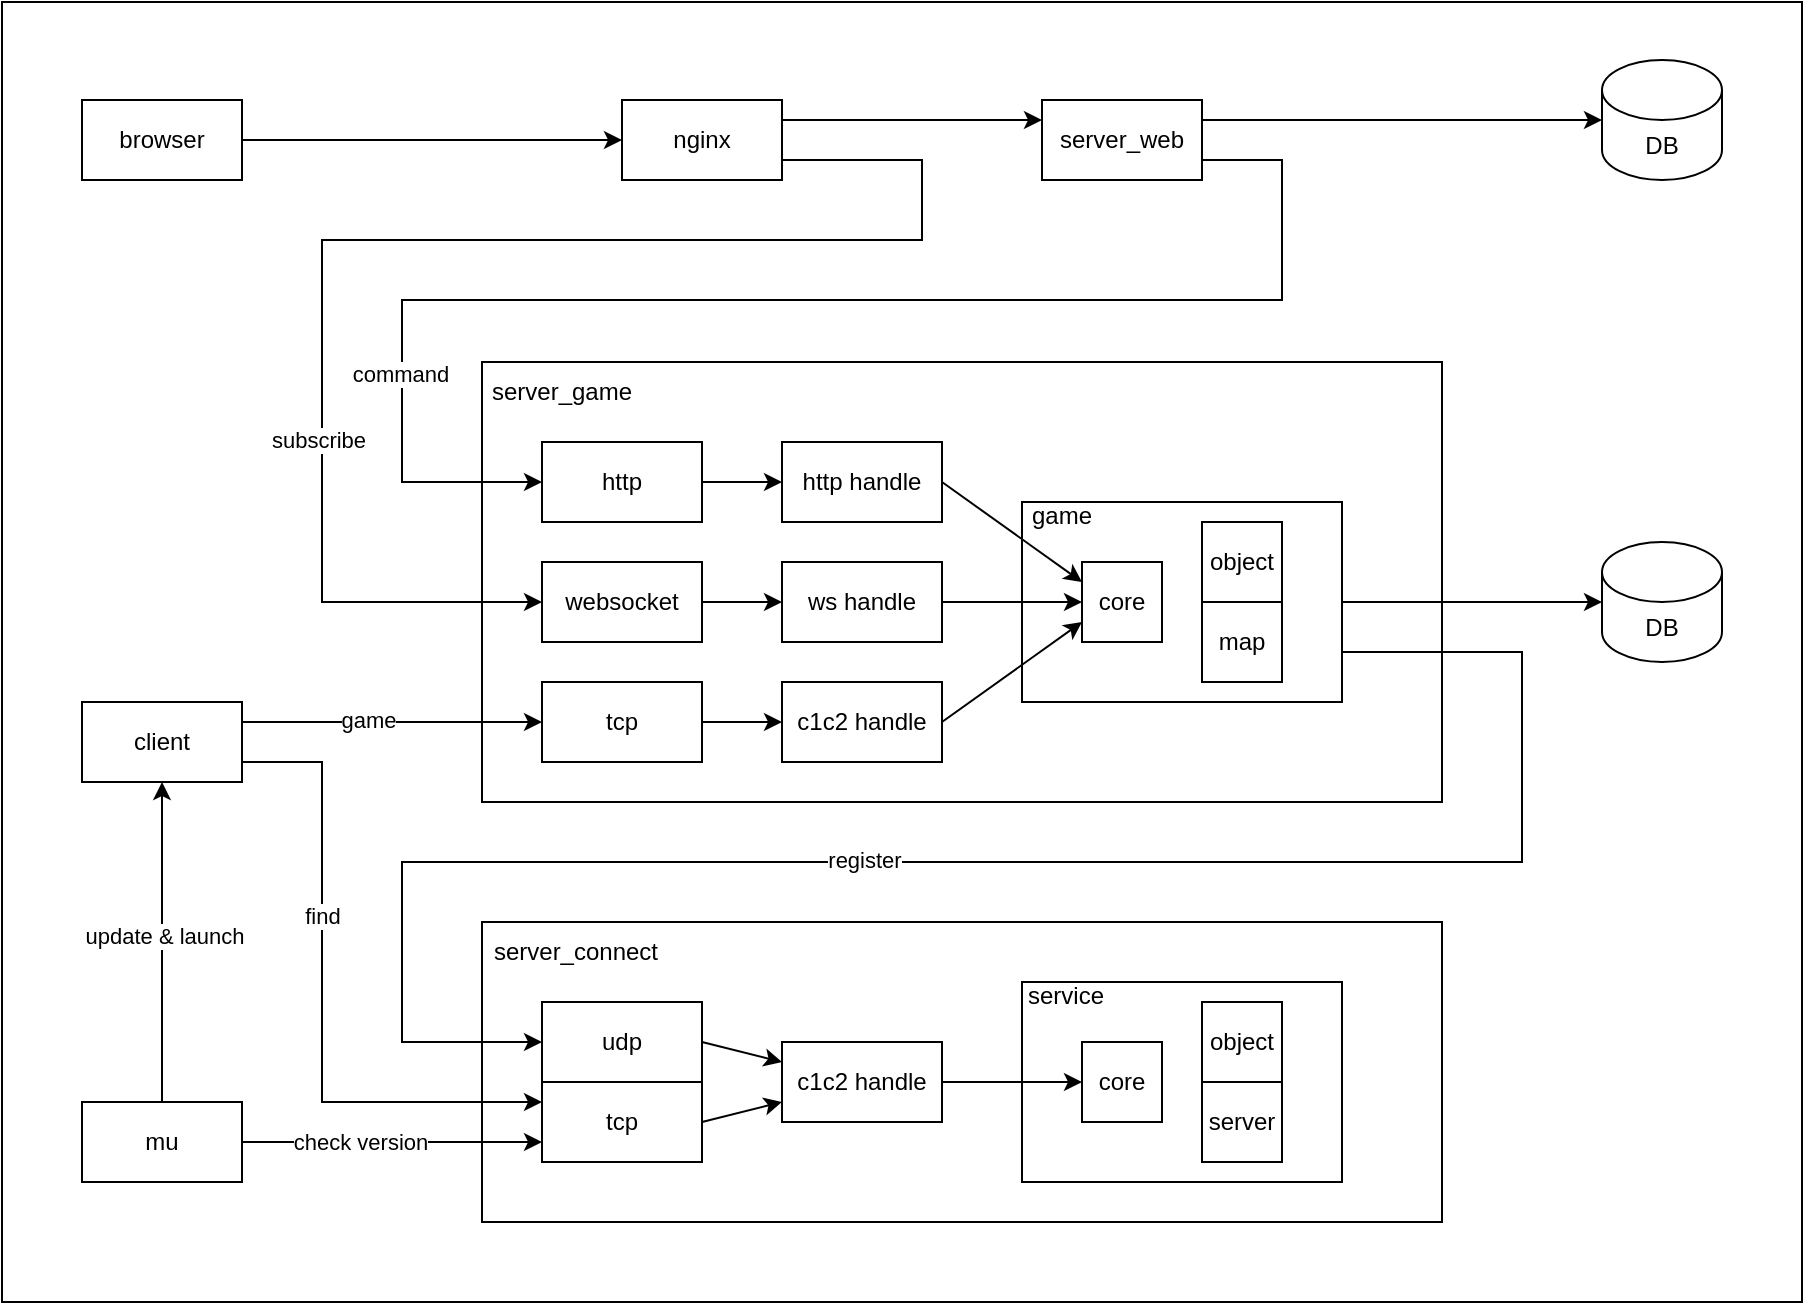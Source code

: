 <mxfile version="22.0.4" type="device">
  <diagram name="Page-1" id="erFOu0jPZcnaPFiZPLFr">
    <mxGraphModel dx="1363" dy="821" grid="1" gridSize="10" guides="1" tooltips="1" connect="1" arrows="1" fold="1" page="1" pageScale="1" pageWidth="1169" pageHeight="827" math="0" shadow="0">
      <root>
        <mxCell id="0" />
        <mxCell id="1" parent="0" />
        <mxCell id="kbl5L2O9h8Efh9OmafXO-36" value="" style="rounded=0;whiteSpace=wrap;html=1;" vertex="1" parent="1">
          <mxGeometry x="120" y="80" width="900" height="650" as="geometry" />
        </mxCell>
        <mxCell id="kpFYMuNnrzabu6qo-bZ7-1" value="" style="rounded=0;whiteSpace=wrap;html=1;" parent="1" vertex="1">
          <mxGeometry x="360" y="260" width="480" height="220" as="geometry" />
        </mxCell>
        <mxCell id="rW9Jt2JVrLwE_duKyx_v-4" value="" style="rounded=0;whiteSpace=wrap;html=1;" parent="1" vertex="1">
          <mxGeometry x="630" y="330" width="160" height="100" as="geometry" />
        </mxCell>
        <mxCell id="rW9Jt2JVrLwE_duKyx_v-1" value="object" style="rounded=0;whiteSpace=wrap;html=1;" parent="1" vertex="1">
          <mxGeometry x="720" y="340" width="40" height="40" as="geometry" />
        </mxCell>
        <mxCell id="rW9Jt2JVrLwE_duKyx_v-2" value="map" style="rounded=0;whiteSpace=wrap;html=1;" parent="1" vertex="1">
          <mxGeometry x="720" y="380" width="40" height="40" as="geometry" />
        </mxCell>
        <mxCell id="rW9Jt2JVrLwE_duKyx_v-3" value="core" style="rounded=0;whiteSpace=wrap;html=1;" parent="1" vertex="1">
          <mxGeometry x="660" y="360" width="40" height="40" as="geometry" />
        </mxCell>
        <mxCell id="rW9Jt2JVrLwE_duKyx_v-5" value="game" style="text;html=1;strokeColor=none;fillColor=none;align=center;verticalAlign=middle;whiteSpace=wrap;rounded=0;" parent="1" vertex="1">
          <mxGeometry x="620" y="322" width="60" height="30" as="geometry" />
        </mxCell>
        <mxCell id="rW9Jt2JVrLwE_duKyx_v-6" value="http" style="rounded=0;whiteSpace=wrap;html=1;" parent="1" vertex="1">
          <mxGeometry x="390" y="300" width="80" height="40" as="geometry" />
        </mxCell>
        <mxCell id="rW9Jt2JVrLwE_duKyx_v-7" value="http handle" style="rounded=0;whiteSpace=wrap;html=1;" parent="1" vertex="1">
          <mxGeometry x="510" y="300" width="80" height="40" as="geometry" />
        </mxCell>
        <mxCell id="rW9Jt2JVrLwE_duKyx_v-8" value="tcp" style="rounded=0;whiteSpace=wrap;html=1;" parent="1" vertex="1">
          <mxGeometry x="390" y="420" width="80" height="40" as="geometry" />
        </mxCell>
        <mxCell id="rW9Jt2JVrLwE_duKyx_v-9" value="c1c2 handle" style="rounded=0;whiteSpace=wrap;html=1;" parent="1" vertex="1">
          <mxGeometry x="510" y="420" width="80" height="40" as="geometry" />
        </mxCell>
        <mxCell id="rW9Jt2JVrLwE_duKyx_v-10" value="" style="endArrow=classic;html=1;rounded=0;exitX=1;exitY=0.5;exitDx=0;exitDy=0;entryX=0;entryY=0.5;entryDx=0;entryDy=0;" parent="1" source="rW9Jt2JVrLwE_duKyx_v-6" target="rW9Jt2JVrLwE_duKyx_v-7" edge="1">
          <mxGeometry width="50" height="50" relative="1" as="geometry">
            <mxPoint x="560" y="450" as="sourcePoint" />
            <mxPoint x="610" y="400" as="targetPoint" />
          </mxGeometry>
        </mxCell>
        <mxCell id="rW9Jt2JVrLwE_duKyx_v-11" value="" style="endArrow=classic;html=1;rounded=0;exitX=1;exitY=0.5;exitDx=0;exitDy=0;entryX=0;entryY=0.25;entryDx=0;entryDy=0;" parent="1" source="rW9Jt2JVrLwE_duKyx_v-7" target="rW9Jt2JVrLwE_duKyx_v-3" edge="1">
          <mxGeometry width="50" height="50" relative="1" as="geometry">
            <mxPoint x="560" y="470" as="sourcePoint" />
            <mxPoint x="610" y="420" as="targetPoint" />
          </mxGeometry>
        </mxCell>
        <mxCell id="rW9Jt2JVrLwE_duKyx_v-12" value="" style="endArrow=classic;html=1;rounded=0;exitX=1;exitY=0.5;exitDx=0;exitDy=0;entryX=0;entryY=0.5;entryDx=0;entryDy=0;" parent="1" source="rW9Jt2JVrLwE_duKyx_v-8" target="rW9Jt2JVrLwE_duKyx_v-9" edge="1">
          <mxGeometry width="50" height="50" relative="1" as="geometry">
            <mxPoint x="560" y="490" as="sourcePoint" />
            <mxPoint x="500" y="470" as="targetPoint" />
          </mxGeometry>
        </mxCell>
        <mxCell id="rW9Jt2JVrLwE_duKyx_v-13" value="" style="endArrow=classic;html=1;rounded=0;entryX=0;entryY=0.75;entryDx=0;entryDy=0;exitX=1;exitY=0.5;exitDx=0;exitDy=0;" parent="1" source="rW9Jt2JVrLwE_duKyx_v-9" target="rW9Jt2JVrLwE_duKyx_v-3" edge="1">
          <mxGeometry width="50" height="50" relative="1" as="geometry">
            <mxPoint x="560" y="470" as="sourcePoint" />
            <mxPoint x="610" y="420" as="targetPoint" />
          </mxGeometry>
        </mxCell>
        <mxCell id="rW9Jt2JVrLwE_duKyx_v-15" value="server_web" style="rounded=0;whiteSpace=wrap;html=1;" parent="1" vertex="1">
          <mxGeometry x="640" y="129" width="80" height="40" as="geometry" />
        </mxCell>
        <mxCell id="rW9Jt2JVrLwE_duKyx_v-16" value="DB" style="shape=cylinder3;whiteSpace=wrap;html=1;boundedLbl=1;backgroundOutline=1;size=15;" parent="1" vertex="1">
          <mxGeometry x="920" y="109" width="60" height="60" as="geometry" />
        </mxCell>
        <mxCell id="rW9Jt2JVrLwE_duKyx_v-17" value="DB" style="shape=cylinder3;whiteSpace=wrap;html=1;boundedLbl=1;backgroundOutline=1;size=15;" parent="1" vertex="1">
          <mxGeometry x="920" y="350" width="60" height="60" as="geometry" />
        </mxCell>
        <mxCell id="rW9Jt2JVrLwE_duKyx_v-18" value="" style="endArrow=classic;html=1;rounded=0;exitX=1;exitY=0.5;exitDx=0;exitDy=0;entryX=0;entryY=0.5;entryDx=0;entryDy=0;" parent="1" source="rW9Jt2JVrLwE_duKyx_v-20" target="5MBgbJOaBKHJVjO_N-DI-7" edge="1">
          <mxGeometry width="50" height="50" relative="1" as="geometry">
            <mxPoint x="260" y="129" as="sourcePoint" />
            <mxPoint x="620" y="139" as="targetPoint" />
          </mxGeometry>
        </mxCell>
        <mxCell id="rW9Jt2JVrLwE_duKyx_v-19" value="client" style="rounded=0;whiteSpace=wrap;html=1;" parent="1" vertex="1">
          <mxGeometry x="160" y="430" width="80" height="40" as="geometry" />
        </mxCell>
        <mxCell id="rW9Jt2JVrLwE_duKyx_v-20" value="browser" style="rounded=0;whiteSpace=wrap;html=1;" parent="1" vertex="1">
          <mxGeometry x="160" y="129" width="80" height="40" as="geometry" />
        </mxCell>
        <mxCell id="rW9Jt2JVrLwE_duKyx_v-21" value="" style="endArrow=classic;html=1;rounded=0;exitX=1;exitY=0.25;exitDx=0;exitDy=0;entryX=0;entryY=0.5;entryDx=0;entryDy=0;" parent="1" source="rW9Jt2JVrLwE_duKyx_v-19" target="rW9Jt2JVrLwE_duKyx_v-8" edge="1">
          <mxGeometry width="50" height="50" relative="1" as="geometry">
            <mxPoint x="440" y="290" as="sourcePoint" />
            <mxPoint x="490" y="240" as="targetPoint" />
          </mxGeometry>
        </mxCell>
        <mxCell id="kbl5L2O9h8Efh9OmafXO-30" value="game" style="edgeLabel;html=1;align=center;verticalAlign=middle;resizable=0;points=[];" vertex="1" connectable="0" parent="rW9Jt2JVrLwE_duKyx_v-21">
          <mxGeometry x="-0.159" y="4" relative="1" as="geometry">
            <mxPoint y="3" as="offset" />
          </mxGeometry>
        </mxCell>
        <mxCell id="rW9Jt2JVrLwE_duKyx_v-22" value="" style="endArrow=classic;html=1;rounded=0;exitX=1;exitY=0.75;exitDx=0;exitDy=0;entryX=0;entryY=0.5;entryDx=0;entryDy=0;" parent="1" source="rW9Jt2JVrLwE_duKyx_v-15" target="rW9Jt2JVrLwE_duKyx_v-6" edge="1">
          <mxGeometry width="50" height="50" relative="1" as="geometry">
            <mxPoint x="670" y="199" as="sourcePoint" />
            <mxPoint x="320" y="249" as="targetPoint" />
            <Array as="points">
              <mxPoint x="760" y="159" />
              <mxPoint x="760" y="229" />
              <mxPoint x="320" y="229" />
              <mxPoint x="320" y="320" />
            </Array>
          </mxGeometry>
        </mxCell>
        <mxCell id="kbl5L2O9h8Efh9OmafXO-34" value="command" style="edgeLabel;html=1;align=center;verticalAlign=middle;resizable=0;points=[];" vertex="1" connectable="0" parent="rW9Jt2JVrLwE_duKyx_v-22">
          <mxGeometry x="0.651" y="-1" relative="1" as="geometry">
            <mxPoint as="offset" />
          </mxGeometry>
        </mxCell>
        <mxCell id="rW9Jt2JVrLwE_duKyx_v-23" value="" style="endArrow=classic;html=1;rounded=0;entryX=0;entryY=0.5;entryDx=0;entryDy=0;entryPerimeter=0;exitX=1;exitY=0.25;exitDx=0;exitDy=0;" parent="1" source="rW9Jt2JVrLwE_duKyx_v-15" target="rW9Jt2JVrLwE_duKyx_v-16" edge="1">
          <mxGeometry width="50" height="50" relative="1" as="geometry">
            <mxPoint x="440" y="279" as="sourcePoint" />
            <mxPoint x="490" y="229" as="targetPoint" />
          </mxGeometry>
        </mxCell>
        <mxCell id="5MBgbJOaBKHJVjO_N-DI-1" value="websocket" style="rounded=0;whiteSpace=wrap;html=1;" parent="1" vertex="1">
          <mxGeometry x="390" y="360" width="80" height="40" as="geometry" />
        </mxCell>
        <mxCell id="5MBgbJOaBKHJVjO_N-DI-2" value="ws handle" style="rounded=0;whiteSpace=wrap;html=1;" parent="1" vertex="1">
          <mxGeometry x="510" y="360" width="80" height="40" as="geometry" />
        </mxCell>
        <mxCell id="5MBgbJOaBKHJVjO_N-DI-3" value="" style="endArrow=classic;html=1;rounded=0;exitX=1;exitY=0.5;exitDx=0;exitDy=0;entryX=0;entryY=0.5;entryDx=0;entryDy=0;" parent="1" source="5MBgbJOaBKHJVjO_N-DI-1" target="5MBgbJOaBKHJVjO_N-DI-2" edge="1">
          <mxGeometry width="50" height="50" relative="1" as="geometry">
            <mxPoint x="560" y="510" as="sourcePoint" />
            <mxPoint x="610" y="460" as="targetPoint" />
          </mxGeometry>
        </mxCell>
        <mxCell id="5MBgbJOaBKHJVjO_N-DI-4" value="" style="endArrow=classic;html=1;rounded=0;exitX=1;exitY=0.5;exitDx=0;exitDy=0;entryX=0;entryY=0.5;entryDx=0;entryDy=0;" parent="1" source="5MBgbJOaBKHJVjO_N-DI-2" target="rW9Jt2JVrLwE_duKyx_v-3" edge="1">
          <mxGeometry width="50" height="50" relative="1" as="geometry">
            <mxPoint x="600" y="330" as="sourcePoint" />
            <mxPoint x="660" y="380" as="targetPoint" />
          </mxGeometry>
        </mxCell>
        <mxCell id="5MBgbJOaBKHJVjO_N-DI-5" value="" style="endArrow=classic;html=1;rounded=0;entryX=0;entryY=0.5;entryDx=0;entryDy=0;exitX=1;exitY=0.75;exitDx=0;exitDy=0;" parent="1" source="5MBgbJOaBKHJVjO_N-DI-7" target="5MBgbJOaBKHJVjO_N-DI-1" edge="1">
          <mxGeometry width="50" height="50" relative="1" as="geometry">
            <mxPoint x="280" y="169" as="sourcePoint" />
            <mxPoint x="650" y="159" as="targetPoint" />
            <Array as="points">
              <mxPoint x="580" y="159" />
              <mxPoint x="580" y="199" />
              <mxPoint x="280" y="199" />
              <mxPoint x="280" y="380" />
            </Array>
          </mxGeometry>
        </mxCell>
        <mxCell id="kbl5L2O9h8Efh9OmafXO-35" value="subscribe" style="edgeLabel;html=1;align=center;verticalAlign=middle;resizable=0;points=[];" vertex="1" connectable="0" parent="5MBgbJOaBKHJVjO_N-DI-5">
          <mxGeometry x="0.455" y="-2" relative="1" as="geometry">
            <mxPoint as="offset" />
          </mxGeometry>
        </mxCell>
        <mxCell id="5MBgbJOaBKHJVjO_N-DI-7" value="nginx" style="rounded=0;whiteSpace=wrap;html=1;" parent="1" vertex="1">
          <mxGeometry x="430" y="129" width="80" height="40" as="geometry" />
        </mxCell>
        <mxCell id="5MBgbJOaBKHJVjO_N-DI-8" value="" style="endArrow=classic;html=1;rounded=0;exitX=1;exitY=0.25;exitDx=0;exitDy=0;entryX=0;entryY=0.25;entryDx=0;entryDy=0;" parent="1" source="5MBgbJOaBKHJVjO_N-DI-7" target="rW9Jt2JVrLwE_duKyx_v-15" edge="1">
          <mxGeometry width="50" height="50" relative="1" as="geometry">
            <mxPoint x="250" y="159" as="sourcePoint" />
            <mxPoint x="440" y="159" as="targetPoint" />
          </mxGeometry>
        </mxCell>
        <mxCell id="kpFYMuNnrzabu6qo-bZ7-2" value="server_game" style="text;html=1;strokeColor=none;fillColor=none;align=center;verticalAlign=middle;whiteSpace=wrap;rounded=0;" parent="1" vertex="1">
          <mxGeometry x="350" y="260" width="100" height="30" as="geometry" />
        </mxCell>
        <mxCell id="kpFYMuNnrzabu6qo-bZ7-3" value="mu" style="rounded=0;whiteSpace=wrap;html=1;" parent="1" vertex="1">
          <mxGeometry x="160" y="630" width="80" height="40" as="geometry" />
        </mxCell>
        <mxCell id="kbl5L2O9h8Efh9OmafXO-1" value="" style="rounded=0;whiteSpace=wrap;html=1;" vertex="1" parent="1">
          <mxGeometry x="360" y="540" width="480" height="150" as="geometry" />
        </mxCell>
        <mxCell id="kbl5L2O9h8Efh9OmafXO-2" value="" style="rounded=0;whiteSpace=wrap;html=1;" vertex="1" parent="1">
          <mxGeometry x="630" y="570" width="160" height="100" as="geometry" />
        </mxCell>
        <mxCell id="kbl5L2O9h8Efh9OmafXO-3" value="object" style="rounded=0;whiteSpace=wrap;html=1;" vertex="1" parent="1">
          <mxGeometry x="720" y="580" width="40" height="40" as="geometry" />
        </mxCell>
        <mxCell id="kbl5L2O9h8Efh9OmafXO-4" value="server" style="rounded=0;whiteSpace=wrap;html=1;" vertex="1" parent="1">
          <mxGeometry x="720" y="620" width="40" height="40" as="geometry" />
        </mxCell>
        <mxCell id="kbl5L2O9h8Efh9OmafXO-5" value="core" style="rounded=0;whiteSpace=wrap;html=1;" vertex="1" parent="1">
          <mxGeometry x="660" y="600" width="40" height="40" as="geometry" />
        </mxCell>
        <mxCell id="kbl5L2O9h8Efh9OmafXO-6" value="service" style="text;html=1;strokeColor=none;fillColor=none;align=center;verticalAlign=middle;whiteSpace=wrap;rounded=0;" vertex="1" parent="1">
          <mxGeometry x="622" y="562" width="60" height="30" as="geometry" />
        </mxCell>
        <mxCell id="kbl5L2O9h8Efh9OmafXO-7" value="udp" style="rounded=0;whiteSpace=wrap;html=1;" vertex="1" parent="1">
          <mxGeometry x="390" y="580" width="80" height="40" as="geometry" />
        </mxCell>
        <mxCell id="kbl5L2O9h8Efh9OmafXO-9" value="tcp" style="rounded=0;whiteSpace=wrap;html=1;" vertex="1" parent="1">
          <mxGeometry x="390" y="620" width="80" height="40" as="geometry" />
        </mxCell>
        <mxCell id="kbl5L2O9h8Efh9OmafXO-11" value="" style="endArrow=classic;html=1;rounded=0;exitX=1;exitY=0.5;exitDx=0;exitDy=0;entryX=0;entryY=0.25;entryDx=0;entryDy=0;" edge="1" parent="1" source="kbl5L2O9h8Efh9OmafXO-7" target="kbl5L2O9h8Efh9OmafXO-16">
          <mxGeometry width="50" height="50" relative="1" as="geometry">
            <mxPoint x="560" y="690" as="sourcePoint" />
            <mxPoint x="610" y="640" as="targetPoint" />
          </mxGeometry>
        </mxCell>
        <mxCell id="kbl5L2O9h8Efh9OmafXO-13" value="" style="endArrow=classic;html=1;rounded=0;exitX=1;exitY=0.5;exitDx=0;exitDy=0;entryX=0;entryY=0.75;entryDx=0;entryDy=0;" edge="1" parent="1" source="kbl5L2O9h8Efh9OmafXO-9" target="kbl5L2O9h8Efh9OmafXO-16">
          <mxGeometry width="50" height="50" relative="1" as="geometry">
            <mxPoint x="560" y="730" as="sourcePoint" />
            <mxPoint x="500" y="710" as="targetPoint" />
          </mxGeometry>
        </mxCell>
        <mxCell id="kbl5L2O9h8Efh9OmafXO-16" value="c1c2 handle" style="rounded=0;whiteSpace=wrap;html=1;" vertex="1" parent="1">
          <mxGeometry x="510" y="600" width="80" height="40" as="geometry" />
        </mxCell>
        <mxCell id="kbl5L2O9h8Efh9OmafXO-18" value="" style="endArrow=classic;html=1;rounded=0;exitX=1;exitY=0.5;exitDx=0;exitDy=0;entryX=0;entryY=0.5;entryDx=0;entryDy=0;" edge="1" parent="1" source="kbl5L2O9h8Efh9OmafXO-16" target="kbl5L2O9h8Efh9OmafXO-5">
          <mxGeometry width="50" height="50" relative="1" as="geometry">
            <mxPoint x="600" y="570" as="sourcePoint" />
            <mxPoint x="660" y="620" as="targetPoint" />
          </mxGeometry>
        </mxCell>
        <mxCell id="kbl5L2O9h8Efh9OmafXO-19" value="server_connect" style="text;html=1;strokeColor=none;fillColor=none;align=center;verticalAlign=middle;whiteSpace=wrap;rounded=0;" vertex="1" parent="1">
          <mxGeometry x="357" y="540" width="100" height="30" as="geometry" />
        </mxCell>
        <mxCell id="kbl5L2O9h8Efh9OmafXO-20" value="" style="endArrow=classic;html=1;rounded=0;entryX=0;entryY=0.5;entryDx=0;entryDy=0;exitX=1;exitY=0.75;exitDx=0;exitDy=0;" edge="1" parent="1" source="rW9Jt2JVrLwE_duKyx_v-4" target="kbl5L2O9h8Efh9OmafXO-7">
          <mxGeometry width="50" height="50" relative="1" as="geometry">
            <mxPoint x="460" y="519" as="sourcePoint" />
            <mxPoint x="640" y="529" as="targetPoint" />
            <Array as="points">
              <mxPoint x="880" y="405" />
              <mxPoint x="880" y="510" />
              <mxPoint x="600" y="510" />
              <mxPoint x="320" y="510" />
              <mxPoint x="320" y="600" />
            </Array>
          </mxGeometry>
        </mxCell>
        <mxCell id="kbl5L2O9h8Efh9OmafXO-28" value="register" style="edgeLabel;html=1;align=center;verticalAlign=middle;resizable=0;points=[];" vertex="1" connectable="0" parent="kbl5L2O9h8Efh9OmafXO-20">
          <mxGeometry x="0.153" y="2" relative="1" as="geometry">
            <mxPoint x="3" y="-3" as="offset" />
          </mxGeometry>
        </mxCell>
        <mxCell id="kbl5L2O9h8Efh9OmafXO-21" value="" style="endArrow=classic;html=1;rounded=0;exitX=1;exitY=0.5;exitDx=0;exitDy=0;entryX=0;entryY=0.75;entryDx=0;entryDy=0;" edge="1" parent="1" source="kpFYMuNnrzabu6qo-bZ7-3" target="kbl5L2O9h8Efh9OmafXO-9">
          <mxGeometry width="50" height="50" relative="1" as="geometry">
            <mxPoint x="460" y="460" as="sourcePoint" />
            <mxPoint x="330" y="640" as="targetPoint" />
          </mxGeometry>
        </mxCell>
        <mxCell id="kbl5L2O9h8Efh9OmafXO-27" value="check version" style="edgeLabel;html=1;align=center;verticalAlign=middle;resizable=0;points=[];" vertex="1" connectable="0" parent="kbl5L2O9h8Efh9OmafXO-21">
          <mxGeometry x="-0.213" y="1" relative="1" as="geometry">
            <mxPoint y="1" as="offset" />
          </mxGeometry>
        </mxCell>
        <mxCell id="kbl5L2O9h8Efh9OmafXO-22" value="" style="endArrow=classic;html=1;rounded=0;exitX=1;exitY=0.5;exitDx=0;exitDy=0;entryX=0;entryY=0.5;entryDx=0;entryDy=0;entryPerimeter=0;" edge="1" parent="1" source="rW9Jt2JVrLwE_duKyx_v-4" target="rW9Jt2JVrLwE_duKyx_v-17">
          <mxGeometry width="50" height="50" relative="1" as="geometry">
            <mxPoint x="460" y="360" as="sourcePoint" />
            <mxPoint x="920" y="355" as="targetPoint" />
          </mxGeometry>
        </mxCell>
        <mxCell id="kbl5L2O9h8Efh9OmafXO-23" value="" style="endArrow=classic;html=1;rounded=0;entryX=0.5;entryY=1;entryDx=0;entryDy=0;exitX=0.5;exitY=0;exitDx=0;exitDy=0;" edge="1" parent="1" source="kpFYMuNnrzabu6qo-bZ7-3" target="rW9Jt2JVrLwE_duKyx_v-19">
          <mxGeometry width="50" height="50" relative="1" as="geometry">
            <mxPoint x="500" y="490" as="sourcePoint" />
            <mxPoint x="550" y="440" as="targetPoint" />
          </mxGeometry>
        </mxCell>
        <mxCell id="kbl5L2O9h8Efh9OmafXO-24" value="update &amp;amp; launch" style="edgeLabel;html=1;align=center;verticalAlign=middle;resizable=0;points=[];" vertex="1" connectable="0" parent="kbl5L2O9h8Efh9OmafXO-23">
          <mxGeometry x="0.056" y="-1" relative="1" as="geometry">
            <mxPoint y="1" as="offset" />
          </mxGeometry>
        </mxCell>
        <mxCell id="kbl5L2O9h8Efh9OmafXO-25" value="" style="endArrow=classic;html=1;rounded=0;exitX=1;exitY=0.75;exitDx=0;exitDy=0;entryX=0;entryY=0.25;entryDx=0;entryDy=0;" edge="1" parent="1" source="rW9Jt2JVrLwE_duKyx_v-19" target="kbl5L2O9h8Efh9OmafXO-9">
          <mxGeometry width="50" height="50" relative="1" as="geometry">
            <mxPoint x="250" y="660" as="sourcePoint" />
            <mxPoint x="400" y="660" as="targetPoint" />
            <Array as="points">
              <mxPoint x="280" y="460" />
              <mxPoint x="280" y="630" />
            </Array>
          </mxGeometry>
        </mxCell>
        <mxCell id="kbl5L2O9h8Efh9OmafXO-29" value="find" style="edgeLabel;html=1;align=center;verticalAlign=middle;resizable=0;points=[];" vertex="1" connectable="0" parent="kbl5L2O9h8Efh9OmafXO-25">
          <mxGeometry x="-0.482" y="-1" relative="1" as="geometry">
            <mxPoint x="1" y="34" as="offset" />
          </mxGeometry>
        </mxCell>
      </root>
    </mxGraphModel>
  </diagram>
</mxfile>
